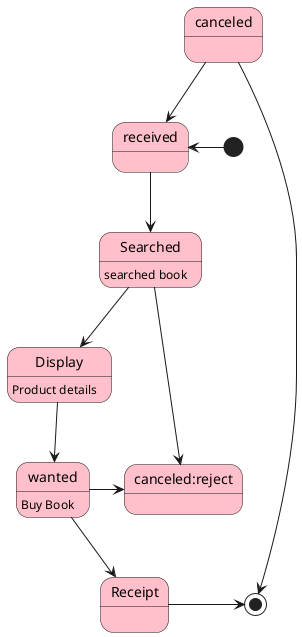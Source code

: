 @startuml "ค้นหาสินค้า"
skinparam Shadowing false
skinparam state{
    BackgroundColor pink 
}
[*]-> received
Searched:searched book
canceled:
Display:Product details
Receipt:
wanted:Buy Book
received --> Searched
Searched -right-> canceled:reject
canceled --> received
Searched --> Display
Display --> wanted
wanted -right-> canceled:reject
wanted --> Receipt
Receipt -right-> [*]
canceled --> [*]
@enduml